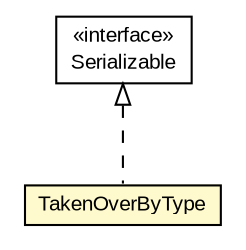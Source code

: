 #!/usr/local/bin/dot
#
# Class diagram 
# Generated by UMLGraph version R5_6-24-gf6e263 (http://www.umlgraph.org/)
#

digraph G {
	edge [fontname="arial",fontsize=10,labelfontname="arial",labelfontsize=10];
	node [fontname="arial",fontsize=10,shape=plaintext];
	nodesep=0.25;
	ranksep=0.5;
	// eu.europa.esig.jaxb.tslx.TakenOverByType
	c709984 [label=<<table title="eu.europa.esig.jaxb.tslx.TakenOverByType" border="0" cellborder="1" cellspacing="0" cellpadding="2" port="p" bgcolor="lemonChiffon" href="./TakenOverByType.html">
		<tr><td><table border="0" cellspacing="0" cellpadding="1">
<tr><td align="center" balign="center"> TakenOverByType </td></tr>
		</table></td></tr>
		</table>>, URL="./TakenOverByType.html", fontname="arial", fontcolor="black", fontsize=10.0];
	//eu.europa.esig.jaxb.tslx.TakenOverByType implements java.io.Serializable
	c710239:p -> c709984:p [dir=back,arrowtail=empty,style=dashed];
	// java.io.Serializable
	c710239 [label=<<table title="java.io.Serializable" border="0" cellborder="1" cellspacing="0" cellpadding="2" port="p" href="http://java.sun.com/j2se/1.4.2/docs/api/java/io/Serializable.html">
		<tr><td><table border="0" cellspacing="0" cellpadding="1">
<tr><td align="center" balign="center"> &#171;interface&#187; </td></tr>
<tr><td align="center" balign="center"> Serializable </td></tr>
		</table></td></tr>
		</table>>, URL="http://java.sun.com/j2se/1.4.2/docs/api/java/io/Serializable.html", fontname="arial", fontcolor="black", fontsize=10.0];
}

